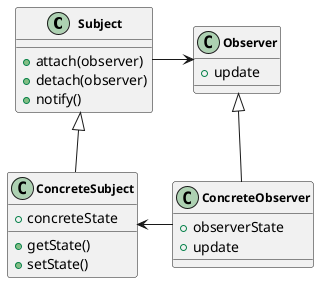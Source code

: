 @startuml

skinparam class {
    FontStyle bold
    FontSize 12
}

class Subject{
    +attach(observer)
    +detach(observer)
    +notify()
}

class ConcreteSubject{
    +concreteState
    +getState()
    +setState()
}

class Observer{
    +update
}


class ConcreteObserver{
    +observerState
    +update
}

Subject <|-down- ConcreteSubject
Observer <|-down- ConcreteObserver
Subject -right-> Observer

ConcreteObserver -left-> ConcreteSubject


@enduml
